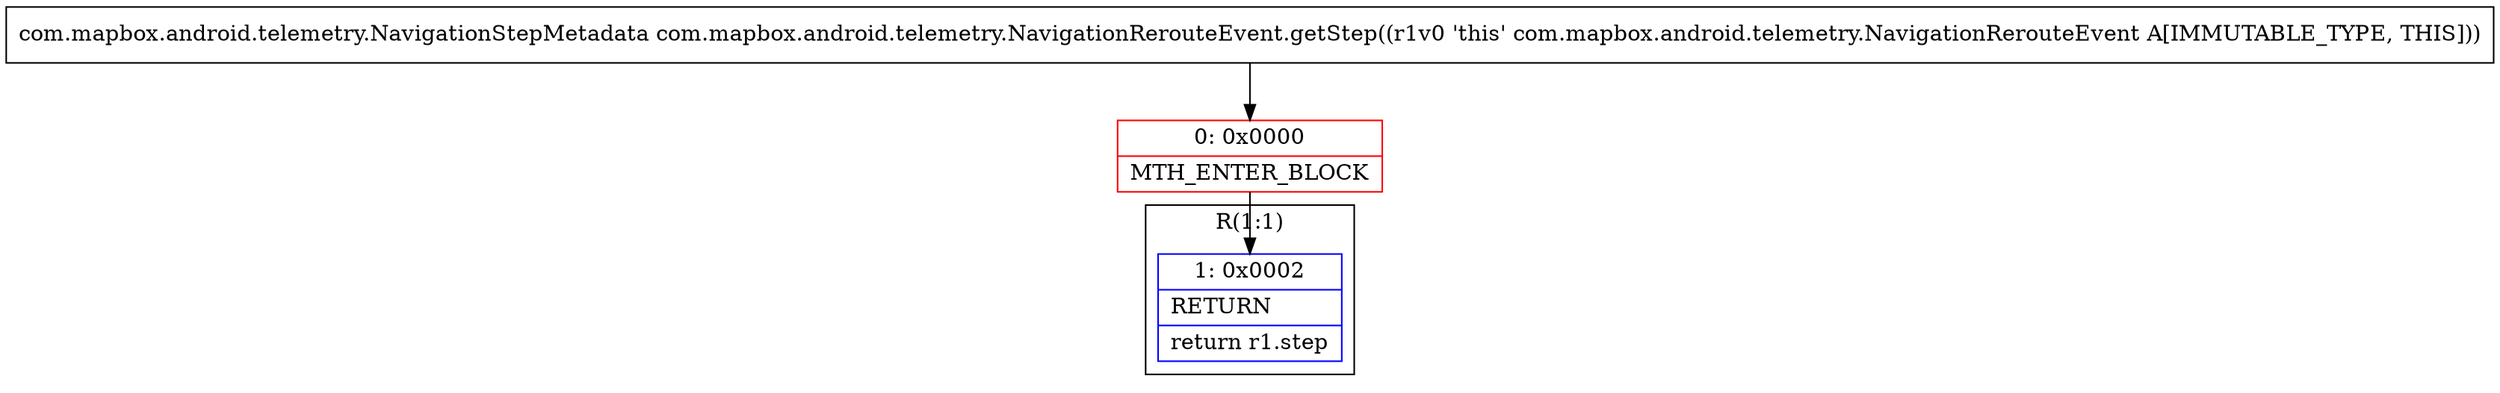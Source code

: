 digraph "CFG forcom.mapbox.android.telemetry.NavigationRerouteEvent.getStep()Lcom\/mapbox\/android\/telemetry\/NavigationStepMetadata;" {
subgraph cluster_Region_1625999848 {
label = "R(1:1)";
node [shape=record,color=blue];
Node_1 [shape=record,label="{1\:\ 0x0002|RETURN\l|return r1.step\l}"];
}
Node_0 [shape=record,color=red,label="{0\:\ 0x0000|MTH_ENTER_BLOCK\l}"];
MethodNode[shape=record,label="{com.mapbox.android.telemetry.NavigationStepMetadata com.mapbox.android.telemetry.NavigationRerouteEvent.getStep((r1v0 'this' com.mapbox.android.telemetry.NavigationRerouteEvent A[IMMUTABLE_TYPE, THIS])) }"];
MethodNode -> Node_0;
Node_0 -> Node_1;
}

